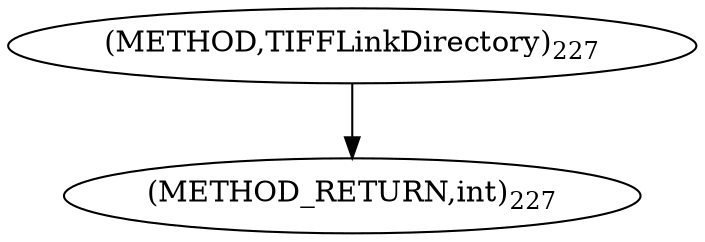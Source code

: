 digraph "TIFFLinkDirectory" {  
"64384" [label = <(METHOD,TIFFLinkDirectory)<SUB>227</SUB>> ]
"64386" [label = <(METHOD_RETURN,int)<SUB>227</SUB>> ]
  "64384" -> "64386" 
}
